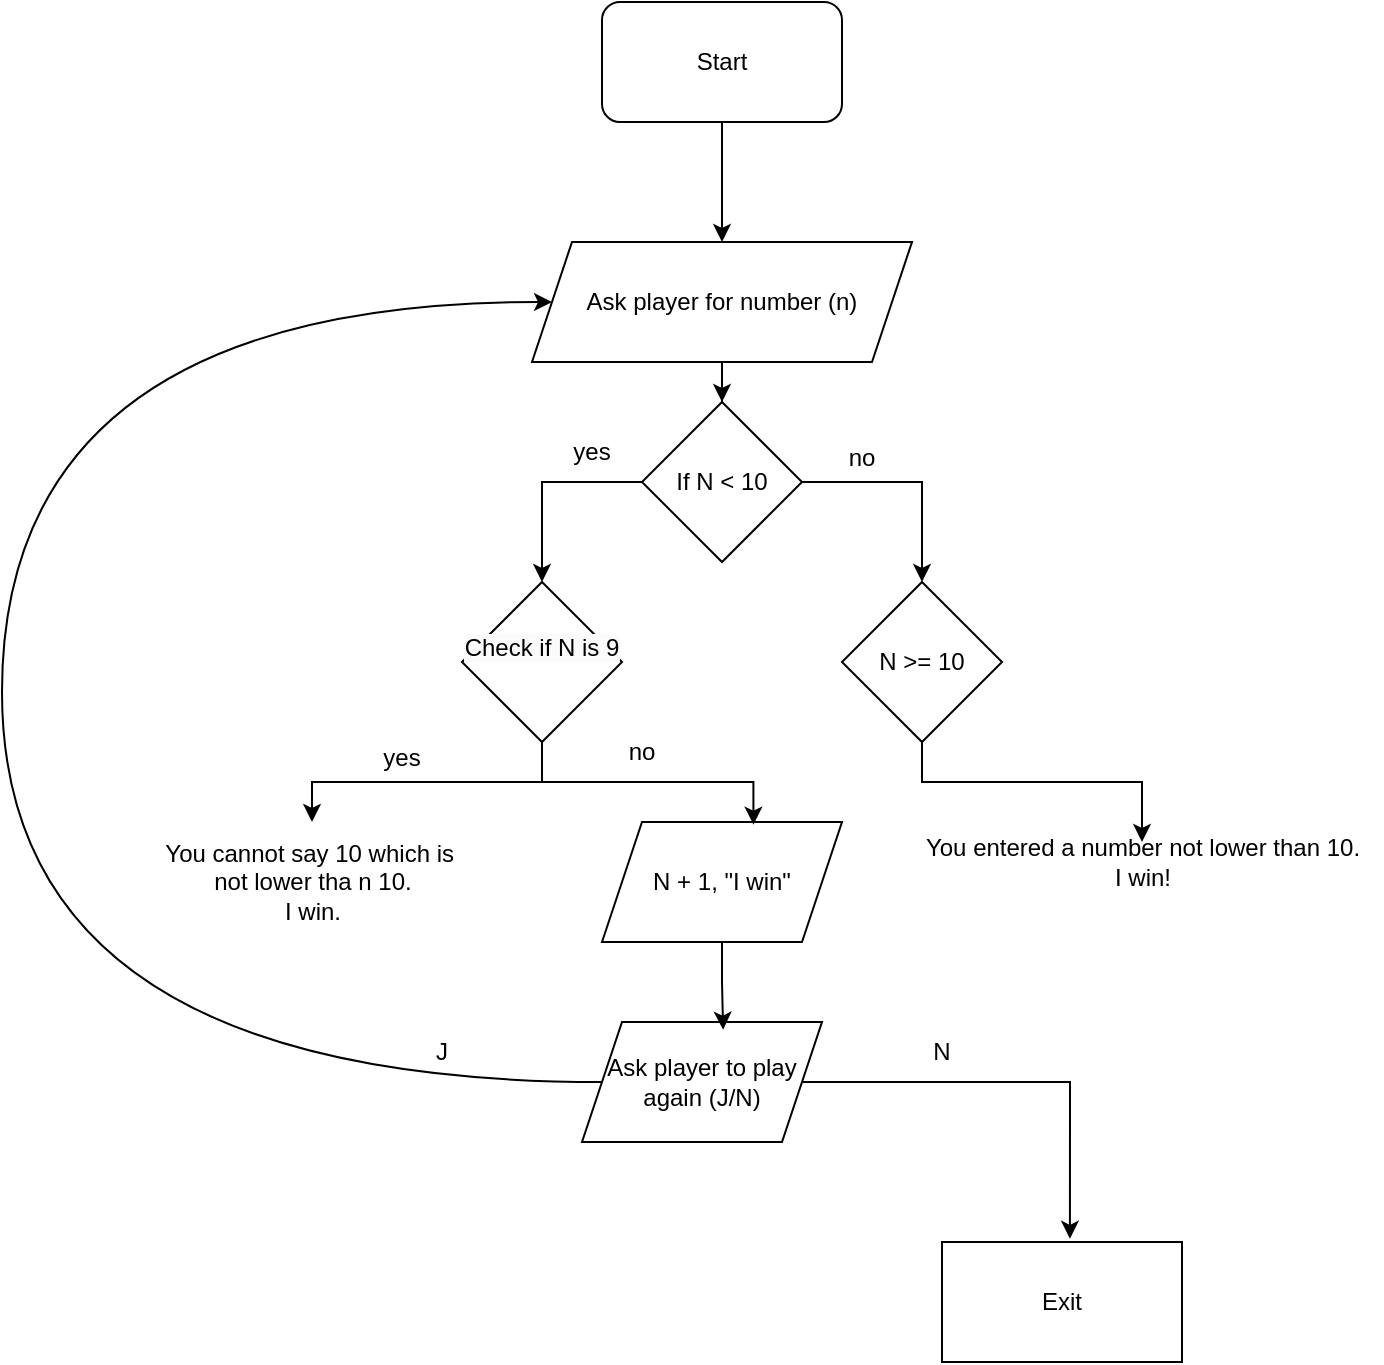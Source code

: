 <mxfile version="24.7.14">
  <diagram name="Страница-1" id="umuHSqBc2B9mPuC_vvN_">
    <mxGraphModel dx="1909" dy="1096" grid="1" gridSize="10" guides="1" tooltips="1" connect="1" arrows="1" fold="1" page="1" pageScale="1" pageWidth="827" pageHeight="1169" math="0" shadow="0">
      <root>
        <mxCell id="0" />
        <mxCell id="1" parent="0" />
        <mxCell id="jp-I7nv-PnrVhd4E1861-16" value="start" style="rounded=0;whiteSpace=wrap;html=1;" parent="1" vertex="1">
          <mxGeometry x="340" y="40" width="120" height="40" as="geometry" />
        </mxCell>
        <mxCell id="jp-I7nv-PnrVhd4E1861-29" value="You entered a number not lower than 10.&lt;div&gt;I win!&lt;/div&gt;" style="text;html=1;align=center;verticalAlign=middle;resizable=0;points=[];autosize=1;strokeColor=none;fillColor=none;" parent="1" vertex="1">
          <mxGeometry x="490" y="440" width="240" height="40" as="geometry" />
        </mxCell>
        <mxCell id="jp-I7nv-PnrVhd4E1861-39" value="You cannot say 10 which is&amp;nbsp;&lt;div&gt;not lower tha n 10.&lt;/div&gt;&lt;div&gt;I win.&lt;/div&gt;" style="text;html=1;align=center;verticalAlign=middle;resizable=0;points=[];autosize=1;strokeColor=none;fillColor=none;" parent="1" vertex="1">
          <mxGeometry x="110" y="440" width="170" height="60" as="geometry" />
        </mxCell>
        <mxCell id="jp-I7nv-PnrVhd4E1861-49" value="Exit" style="rounded=0;whiteSpace=wrap;html=1;" parent="1" vertex="1">
          <mxGeometry x="510" y="650" width="120" height="60" as="geometry" />
        </mxCell>
        <mxCell id="fDv0vLLPTJDluUd_WaUW-5" style="edgeStyle=orthogonalEdgeStyle;rounded=0;orthogonalLoop=1;jettySize=auto;html=1;" edge="1" parent="1" source="fDv0vLLPTJDluUd_WaUW-2" target="fDv0vLLPTJDluUd_WaUW-3">
          <mxGeometry relative="1" as="geometry" />
        </mxCell>
        <mxCell id="fDv0vLLPTJDluUd_WaUW-2" value="Start" style="rounded=1;whiteSpace=wrap;html=1;" vertex="1" parent="1">
          <mxGeometry x="340" y="30" width="120" height="60" as="geometry" />
        </mxCell>
        <mxCell id="fDv0vLLPTJDluUd_WaUW-9" style="edgeStyle=orthogonalEdgeStyle;rounded=0;orthogonalLoop=1;jettySize=auto;html=1;entryX=0.5;entryY=0;entryDx=0;entryDy=0;" edge="1" parent="1" source="fDv0vLLPTJDluUd_WaUW-3" target="fDv0vLLPTJDluUd_WaUW-6">
          <mxGeometry relative="1" as="geometry" />
        </mxCell>
        <mxCell id="fDv0vLLPTJDluUd_WaUW-3" value="Ask player for number (n)" style="shape=parallelogram;perimeter=parallelogramPerimeter;whiteSpace=wrap;html=1;fixedSize=1;" vertex="1" parent="1">
          <mxGeometry x="305" y="150" width="190" height="60" as="geometry" />
        </mxCell>
        <mxCell id="fDv0vLLPTJDluUd_WaUW-20" style="edgeStyle=orthogonalEdgeStyle;rounded=0;orthogonalLoop=1;jettySize=auto;html=1;entryX=0.5;entryY=0;entryDx=0;entryDy=0;" edge="1" parent="1" source="fDv0vLLPTJDluUd_WaUW-6" target="fDv0vLLPTJDluUd_WaUW-18">
          <mxGeometry relative="1" as="geometry" />
        </mxCell>
        <mxCell id="fDv0vLLPTJDluUd_WaUW-22" style="edgeStyle=orthogonalEdgeStyle;rounded=0;orthogonalLoop=1;jettySize=auto;html=1;entryX=0.5;entryY=0;entryDx=0;entryDy=0;" edge="1" parent="1" source="fDv0vLLPTJDluUd_WaUW-6" target="fDv0vLLPTJDluUd_WaUW-21">
          <mxGeometry relative="1" as="geometry" />
        </mxCell>
        <mxCell id="fDv0vLLPTJDluUd_WaUW-6" value="If N &amp;lt; 10" style="rhombus;whiteSpace=wrap;html=1;" vertex="1" parent="1">
          <mxGeometry x="360" y="230" width="80" height="80" as="geometry" />
        </mxCell>
        <mxCell id="fDv0vLLPTJDluUd_WaUW-15" value="yes" style="text;html=1;align=center;verticalAlign=middle;whiteSpace=wrap;rounded=0;" vertex="1" parent="1">
          <mxGeometry x="305" y="240" width="60" height="30" as="geometry" />
        </mxCell>
        <mxCell id="fDv0vLLPTJDluUd_WaUW-17" value="no&lt;div&gt;&lt;br&gt;&lt;/div&gt;" style="text;html=1;align=center;verticalAlign=middle;whiteSpace=wrap;rounded=0;" vertex="1" parent="1">
          <mxGeometry x="440" y="250" width="60" height="30" as="geometry" />
        </mxCell>
        <mxCell id="fDv0vLLPTJDluUd_WaUW-23" style="edgeStyle=orthogonalEdgeStyle;rounded=0;orthogonalLoop=1;jettySize=auto;html=1;" edge="1" parent="1" source="fDv0vLLPTJDluUd_WaUW-18" target="jp-I7nv-PnrVhd4E1861-39">
          <mxGeometry relative="1" as="geometry" />
        </mxCell>
        <mxCell id="fDv0vLLPTJDluUd_WaUW-18" value="&#xa;&lt;span style=&quot;color: rgb(0, 0, 0); font-family: Helvetica; font-size: 12px; font-style: normal; font-variant-ligatures: normal; font-variant-caps: normal; font-weight: 400; letter-spacing: normal; orphans: 2; text-align: center; text-indent: 0px; text-transform: none; widows: 2; word-spacing: 0px; -webkit-text-stroke-width: 0px; white-space: normal; background-color: rgb(251, 251, 251); text-decoration-thickness: initial; text-decoration-style: initial; text-decoration-color: initial; display: inline !important; float: none;&quot;&gt;Check if N is 9&lt;/span&gt;&#xa;&#xa;" style="rhombus;whiteSpace=wrap;html=1;" vertex="1" parent="1">
          <mxGeometry x="270" y="320" width="80" height="80" as="geometry" />
        </mxCell>
        <mxCell id="fDv0vLLPTJDluUd_WaUW-21" value="N &amp;gt;= 10" style="rhombus;whiteSpace=wrap;html=1;" vertex="1" parent="1">
          <mxGeometry x="460" y="320" width="80" height="80" as="geometry" />
        </mxCell>
        <mxCell id="fDv0vLLPTJDluUd_WaUW-24" value="yes&lt;div&gt;&lt;br&gt;&lt;/div&gt;" style="text;html=1;align=center;verticalAlign=middle;whiteSpace=wrap;rounded=0;" vertex="1" parent="1">
          <mxGeometry x="210" y="400" width="60" height="30" as="geometry" />
        </mxCell>
        <mxCell id="fDv0vLLPTJDluUd_WaUW-26" value="no" style="text;html=1;align=center;verticalAlign=middle;whiteSpace=wrap;rounded=0;" vertex="1" parent="1">
          <mxGeometry x="330" y="390" width="60" height="30" as="geometry" />
        </mxCell>
        <mxCell id="fDv0vLLPTJDluUd_WaUW-27" style="edgeStyle=orthogonalEdgeStyle;rounded=0;orthogonalLoop=1;jettySize=auto;html=1;entryX=0.5;entryY=0.25;entryDx=0;entryDy=0;entryPerimeter=0;" edge="1" parent="1" source="fDv0vLLPTJDluUd_WaUW-21" target="jp-I7nv-PnrVhd4E1861-29">
          <mxGeometry relative="1" as="geometry" />
        </mxCell>
        <mxCell id="fDv0vLLPTJDluUd_WaUW-28" value="N + 1, &quot;I win&quot;" style="shape=parallelogram;perimeter=parallelogramPerimeter;whiteSpace=wrap;html=1;fixedSize=1;" vertex="1" parent="1">
          <mxGeometry x="340" y="440" width="120" height="60" as="geometry" />
        </mxCell>
        <mxCell id="fDv0vLLPTJDluUd_WaUW-29" style="edgeStyle=orthogonalEdgeStyle;rounded=0;orthogonalLoop=1;jettySize=auto;html=1;entryX=0.631;entryY=0.022;entryDx=0;entryDy=0;entryPerimeter=0;" edge="1" parent="1" source="fDv0vLLPTJDluUd_WaUW-18" target="fDv0vLLPTJDluUd_WaUW-28">
          <mxGeometry relative="1" as="geometry" />
        </mxCell>
        <mxCell id="fDv0vLLPTJDluUd_WaUW-34" style="edgeStyle=orthogonalEdgeStyle;rounded=0;orthogonalLoop=1;jettySize=auto;html=1;entryX=0;entryY=0.5;entryDx=0;entryDy=0;curved=1;" edge="1" parent="1" source="fDv0vLLPTJDluUd_WaUW-31" target="fDv0vLLPTJDluUd_WaUW-3">
          <mxGeometry relative="1" as="geometry">
            <Array as="points">
              <mxPoint x="40" y="570" />
              <mxPoint x="40" y="180" />
            </Array>
          </mxGeometry>
        </mxCell>
        <mxCell id="fDv0vLLPTJDluUd_WaUW-31" value="Ask player to play again (J/N)" style="shape=parallelogram;perimeter=parallelogramPerimeter;whiteSpace=wrap;html=1;fixedSize=1;" vertex="1" parent="1">
          <mxGeometry x="330" y="540" width="120" height="60" as="geometry" />
        </mxCell>
        <mxCell id="fDv0vLLPTJDluUd_WaUW-32" style="edgeStyle=orthogonalEdgeStyle;rounded=0;orthogonalLoop=1;jettySize=auto;html=1;entryX=0.588;entryY=0.064;entryDx=0;entryDy=0;entryPerimeter=0;" edge="1" parent="1" source="fDv0vLLPTJDluUd_WaUW-28" target="fDv0vLLPTJDluUd_WaUW-31">
          <mxGeometry relative="1" as="geometry" />
        </mxCell>
        <mxCell id="fDv0vLLPTJDluUd_WaUW-33" style="edgeStyle=orthogonalEdgeStyle;rounded=0;orthogonalLoop=1;jettySize=auto;html=1;entryX=0.533;entryY=-0.027;entryDx=0;entryDy=0;entryPerimeter=0;" edge="1" parent="1" source="fDv0vLLPTJDluUd_WaUW-31" target="jp-I7nv-PnrVhd4E1861-49">
          <mxGeometry relative="1" as="geometry" />
        </mxCell>
        <mxCell id="fDv0vLLPTJDluUd_WaUW-35" value="N" style="text;html=1;align=center;verticalAlign=middle;whiteSpace=wrap;rounded=0;" vertex="1" parent="1">
          <mxGeometry x="480" y="540" width="60" height="30" as="geometry" />
        </mxCell>
        <mxCell id="fDv0vLLPTJDluUd_WaUW-36" value="J" style="text;html=1;align=center;verticalAlign=middle;whiteSpace=wrap;rounded=0;" vertex="1" parent="1">
          <mxGeometry x="230" y="540" width="60" height="30" as="geometry" />
        </mxCell>
      </root>
    </mxGraphModel>
  </diagram>
</mxfile>
